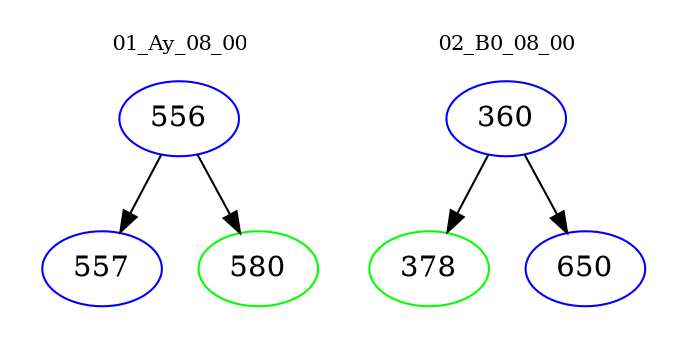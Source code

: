 digraph{
subgraph cluster_0 {
color = white
label = "01_Ay_08_00";
fontsize=10;
T0_556 [label="556", color="blue"]
T0_556 -> T0_557 [color="black"]
T0_557 [label="557", color="blue"]
T0_556 -> T0_580 [color="black"]
T0_580 [label="580", color="green"]
}
subgraph cluster_1 {
color = white
label = "02_B0_08_00";
fontsize=10;
T1_360 [label="360", color="blue"]
T1_360 -> T1_378 [color="black"]
T1_378 [label="378", color="green"]
T1_360 -> T1_650 [color="black"]
T1_650 [label="650", color="blue"]
}
}
